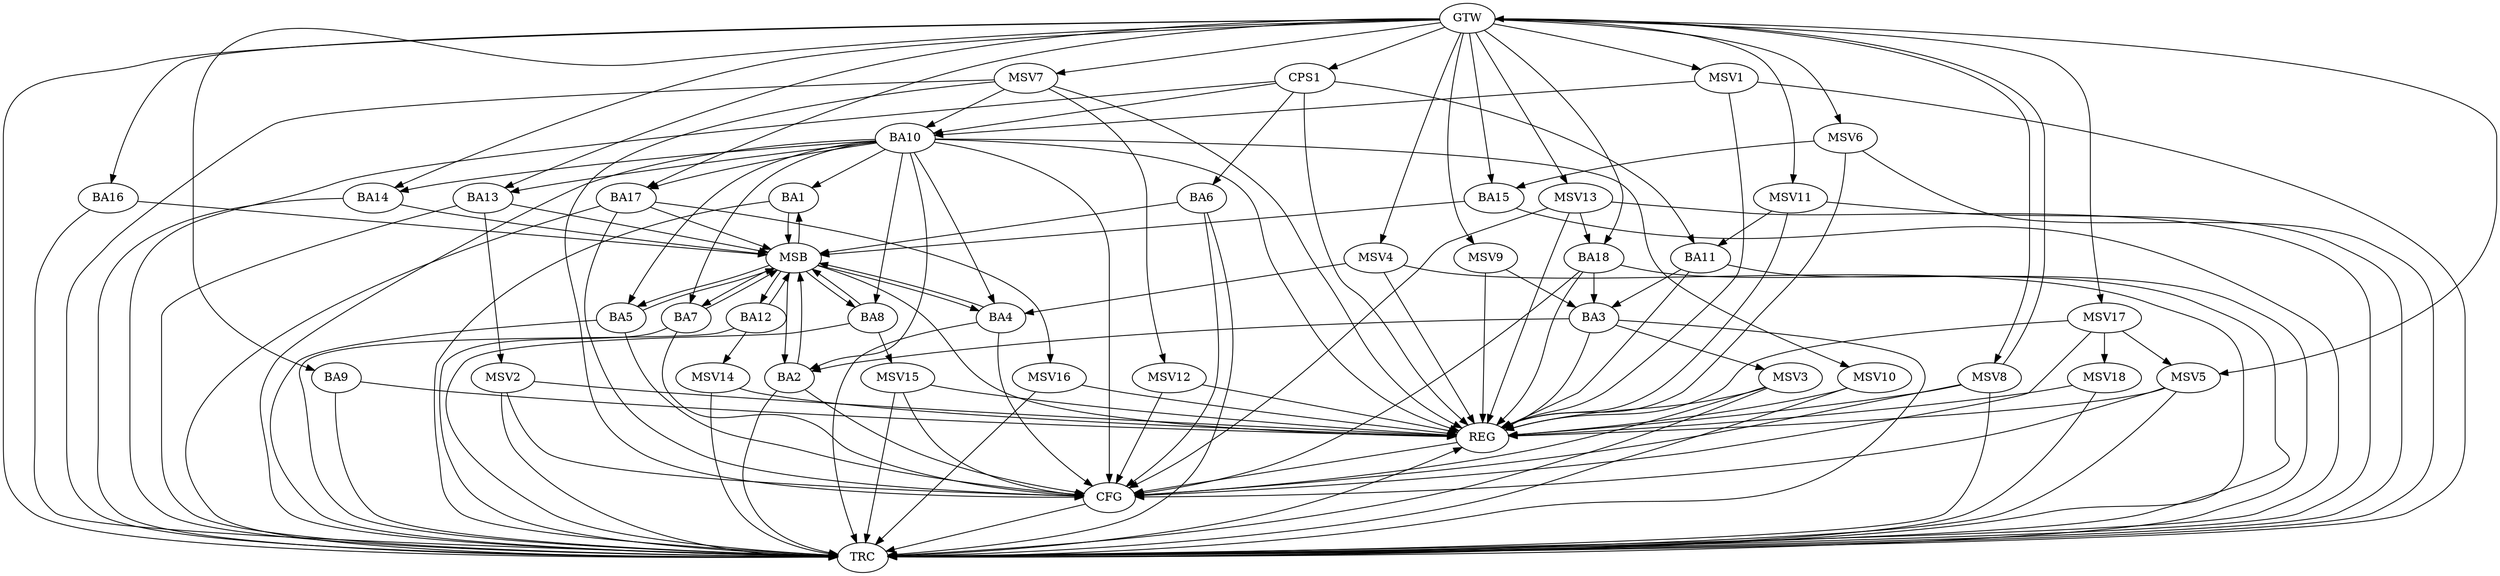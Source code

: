 strict digraph G {
  BA1 [ label="BA1" ];
  BA2 [ label="BA2" ];
  BA3 [ label="BA3" ];
  BA4 [ label="BA4" ];
  BA5 [ label="BA5" ];
  BA6 [ label="BA6" ];
  BA7 [ label="BA7" ];
  BA8 [ label="BA8" ];
  BA9 [ label="BA9" ];
  BA10 [ label="BA10" ];
  BA11 [ label="BA11" ];
  BA12 [ label="BA12" ];
  BA13 [ label="BA13" ];
  BA14 [ label="BA14" ];
  BA15 [ label="BA15" ];
  BA16 [ label="BA16" ];
  BA17 [ label="BA17" ];
  BA18 [ label="BA18" ];
  CPS1 [ label="CPS1" ];
  GTW [ label="GTW" ];
  REG [ label="REG" ];
  MSB [ label="MSB" ];
  CFG [ label="CFG" ];
  TRC [ label="TRC" ];
  MSV1 [ label="MSV1" ];
  MSV2 [ label="MSV2" ];
  MSV3 [ label="MSV3" ];
  MSV4 [ label="MSV4" ];
  MSV5 [ label="MSV5" ];
  MSV6 [ label="MSV6" ];
  MSV7 [ label="MSV7" ];
  MSV8 [ label="MSV8" ];
  MSV9 [ label="MSV9" ];
  MSV10 [ label="MSV10" ];
  MSV11 [ label="MSV11" ];
  MSV12 [ label="MSV12" ];
  MSV13 [ label="MSV13" ];
  MSV14 [ label="MSV14" ];
  MSV15 [ label="MSV15" ];
  MSV16 [ label="MSV16" ];
  MSV17 [ label="MSV17" ];
  MSV18 [ label="MSV18" ];
  BA3 -> BA2;
  BA10 -> BA1;
  BA11 -> BA3;
  BA18 -> BA3;
  CPS1 -> BA11;
  CPS1 -> BA6;
  CPS1 -> BA10;
  GTW -> BA9;
  GTW -> BA13;
  GTW -> BA14;
  GTW -> BA15;
  GTW -> BA16;
  GTW -> BA17;
  GTW -> BA18;
  GTW -> CPS1;
  BA3 -> REG;
  BA9 -> REG;
  BA10 -> REG;
  BA11 -> REG;
  BA18 -> REG;
  CPS1 -> REG;
  BA1 -> MSB;
  MSB -> BA2;
  MSB -> REG;
  BA2 -> MSB;
  MSB -> BA1;
  BA4 -> MSB;
  BA5 -> MSB;
  BA6 -> MSB;
  MSB -> BA4;
  BA7 -> MSB;
  BA8 -> MSB;
  MSB -> BA5;
  BA12 -> MSB;
  BA13 -> MSB;
  BA14 -> MSB;
  MSB -> BA12;
  BA15 -> MSB;
  MSB -> BA8;
  BA16 -> MSB;
  BA17 -> MSB;
  MSB -> BA7;
  BA2 -> CFG;
  BA10 -> CFG;
  BA7 -> CFG;
  BA6 -> CFG;
  BA4 -> CFG;
  BA17 -> CFG;
  BA18 -> CFG;
  BA5 -> CFG;
  REG -> CFG;
  BA1 -> TRC;
  BA2 -> TRC;
  BA3 -> TRC;
  BA4 -> TRC;
  BA5 -> TRC;
  BA6 -> TRC;
  BA7 -> TRC;
  BA8 -> TRC;
  BA9 -> TRC;
  BA10 -> TRC;
  BA11 -> TRC;
  BA12 -> TRC;
  BA13 -> TRC;
  BA14 -> TRC;
  BA15 -> TRC;
  BA16 -> TRC;
  BA17 -> TRC;
  BA18 -> TRC;
  CPS1 -> TRC;
  GTW -> TRC;
  CFG -> TRC;
  TRC -> REG;
  BA10 -> BA17;
  BA10 -> BA7;
  BA10 -> BA2;
  BA10 -> BA13;
  BA10 -> BA14;
  BA10 -> BA4;
  BA10 -> BA5;
  BA10 -> BA8;
  MSV1 -> BA10;
  GTW -> MSV1;
  MSV1 -> REG;
  MSV1 -> TRC;
  BA13 -> MSV2;
  MSV2 -> REG;
  MSV2 -> TRC;
  MSV2 -> CFG;
  BA3 -> MSV3;
  MSV3 -> REG;
  MSV3 -> TRC;
  MSV3 -> CFG;
  MSV4 -> BA4;
  GTW -> MSV4;
  MSV4 -> REG;
  MSV4 -> TRC;
  GTW -> MSV5;
  MSV5 -> REG;
  MSV5 -> TRC;
  MSV5 -> CFG;
  MSV6 -> BA15;
  GTW -> MSV6;
  MSV6 -> REG;
  MSV6 -> TRC;
  MSV7 -> BA10;
  GTW -> MSV7;
  MSV7 -> REG;
  MSV7 -> TRC;
  MSV7 -> CFG;
  MSV8 -> GTW;
  GTW -> MSV8;
  MSV8 -> REG;
  MSV8 -> TRC;
  MSV8 -> CFG;
  MSV9 -> BA3;
  GTW -> MSV9;
  MSV9 -> REG;
  BA10 -> MSV10;
  MSV10 -> REG;
  MSV10 -> TRC;
  MSV11 -> BA11;
  GTW -> MSV11;
  MSV11 -> REG;
  MSV11 -> TRC;
  MSV7 -> MSV12;
  MSV12 -> REG;
  MSV12 -> CFG;
  MSV13 -> BA18;
  GTW -> MSV13;
  MSV13 -> REG;
  MSV13 -> TRC;
  MSV13 -> CFG;
  BA12 -> MSV14;
  MSV14 -> REG;
  MSV14 -> TRC;
  BA8 -> MSV15;
  MSV15 -> REG;
  MSV15 -> TRC;
  MSV15 -> CFG;
  BA17 -> MSV16;
  MSV16 -> REG;
  MSV16 -> TRC;
  MSV17 -> MSV5;
  GTW -> MSV17;
  MSV17 -> REG;
  MSV17 -> CFG;
  MSV17 -> MSV18;
  MSV18 -> REG;
  MSV18 -> TRC;
}
